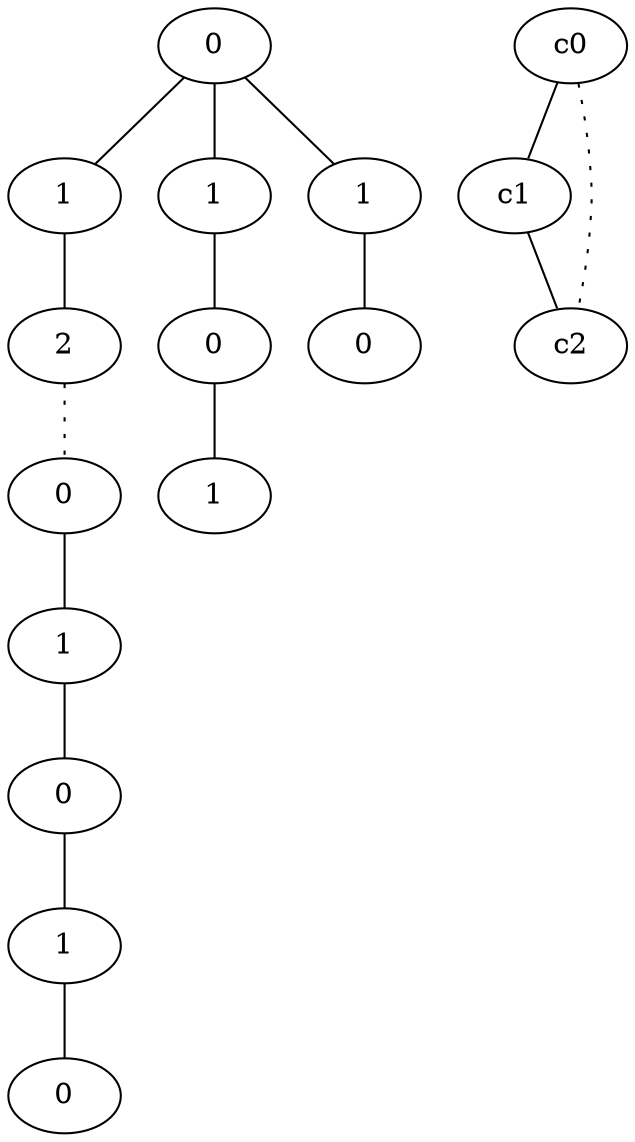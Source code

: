graph {
a0[label=0];
a1[label=1];
a2[label=2];
a3[label=0];
a4[label=1];
a5[label=0];
a6[label=1];
a7[label=0];
a8[label=1];
a9[label=0];
a10[label=1];
a11[label=1];
a12[label=0];
a0 -- a1;
a0 -- a8;
a0 -- a11;
a1 -- a2;
a2 -- a3 [style=dotted];
a3 -- a4;
a4 -- a5;
a5 -- a6;
a6 -- a7;
a8 -- a9;
a9 -- a10;
a11 -- a12;
c0 -- c1;
c0 -- c2 [style=dotted];
c1 -- c2;
}
